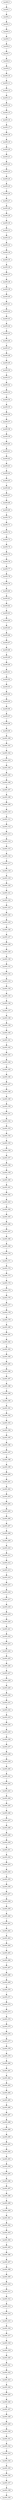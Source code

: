 digraph G {
test99_0->test99_1;
test99_1->test99_2;
test99_2->test99_3;
test99_3->test99_4;
test99_4->test99_5;
test99_5->test99_6;
test99_6->test99_7;
test99_7->test99_8;
test99_8->test99_9;
test99_9->test99_10;
test99_10->test99_11;
test99_11->test99_12;
test99_12->test99_13;
test99_13->test99_14;
test99_14->test99_15;
test99_15->test99_16;
test99_16->test99_17;
test99_17->test99_18;
test99_18->test99_19;
test99_19->test99_20;
test99_20->test99_21;
test99_21->test99_22;
test99_22->test99_23;
test99_23->test99_24;
test99_24->test99_25;
test99_25->test99_26;
test99_26->test99_27;
test99_27->test99_28;
test99_28->test99_29;
test99_29->test99_30;
test99_30->test99_31;
test99_31->test99_32;
test99_32->test99_33;
test99_33->test99_34;
test99_34->test99_35;
test99_35->test99_36;
test99_36->test99_37;
test99_37->test99_38;
test99_38->test99_39;
test99_39->test99_40;
test99_40->test99_41;
test99_41->test99_42;
test99_42->test99_43;
test99_43->test99_44;
test99_44->test99_45;
test99_45->test99_46;
test99_46->test99_47;
test99_47->test99_48;
test99_48->test99_49;
test99_49->test99_50;
test99_50->test99_51;
test99_51->test99_52;
test99_52->test99_53;
test99_53->test99_54;
test99_54->test99_55;
test99_55->test99_56;
test99_56->test99_57;
test99_57->test99_58;
test99_58->test99_59;
test99_59->test99_60;
test99_60->test99_61;
test99_61->test99_62;
test99_62->test99_63;
test99_63->test99_64;
test99_64->test99_65;
test99_65->test99_66;
test99_66->test99_67;
test99_67->test99_68;
test99_68->test99_69;
test99_69->test99_70;
test99_70->test99_71;
test99_71->test99_72;
test99_72->test99_73;
test99_73->test99_74;
test99_74->test99_75;
test99_75->test99_76;
test99_76->test99_77;
test99_77->test99_78;
test99_78->test99_79;
test99_79->test99_80;
test99_80->test99_81;
test99_81->test99_82;
test99_82->test99_83;
test99_83->test99_84;
test99_84->test99_85;
test99_85->test99_86;
test99_86->test99_87;
test99_87->test99_88;
test99_88->test99_89;
test99_89->test99_90;
test99_90->test99_91;
test99_91->test99_92;
test99_92->test99_93;
test99_93->test99_94;
test99_94->test99_95;
test99_95->test99_96;
test99_96->test99_97;
test99_97->test99_98;
test99_98->test99_99;
test99_99->test99_100;
test99_100->test99_101;
test99_101->test99_102;
test99_102->test99_103;
test99_103->test99_104;
test99_104->test99_105;
test99_105->test99_106;
test99_106->test99_107;
test99_107->test99_108;
test99_108->test99_109;
test99_109->test99_110;
test99_110->test99_111;
test99_111->test99_112;
test99_112->test99_113;
test99_113->test99_114;
test99_114->test99_115;
test99_115->test99_116;
test99_116->test99_117;
test99_117->test99_118;
test99_118->test99_119;
test99_119->test99_120;
test99_120->test99_121;
test99_121->test99_122;
test99_122->test99_123;
test99_123->test99_124;
test99_124->test99_125;
test99_125->test99_126;
test99_126->test99_127;
test99_127->test99_128;
test99_128->test99_129;
test99_129->test99_130;
test99_130->test99_131;
test99_131->test99_132;
test99_132->test99_133;
test99_133->test99_134;
test99_134->test99_135;
test99_135->test99_136;
test99_136->test99_137;
test99_137->test99_138;
test99_138->test99_139;
test99_139->test99_140;
test99_140->test99_141;
test99_141->test99_142;
test99_142->test99_143;
test99_143->test99_144;
test99_144->test99_145;
test99_145->test99_146;
test99_146->test99_147;
test99_147->test99_148;
test99_148->test99_149;
test99_149->test99_150;
test99_150->test99_151;
test99_151->test99_152;
test99_152->test99_153;
test99_153->test99_154;
test99_154->test99_155;
test99_155->test99_156;
test99_156->test99_157;
test99_157->test99_158;
test99_158->test99_159;
test99_159->test99_160;
test99_160->test99_161;
test99_161->test99_162;
test99_162->test99_163;
test99_163->test99_164;
test99_164->test99_165;
test99_165->test99_166;
test99_166->test99_167;
test99_167->test99_168;
test99_168->test99_169;
test99_169->test99_170;
test99_170->test99_171;
test99_171->test99_172;
test99_172->test99_173;
test99_173->test99_174;
test99_174->test99_175;
test99_175->test99_176;
test99_176->test99_177;
test99_177->test99_178;
test99_178->test99_179;
test99_179->test99_180;
test99_180->test99_181;
test99_181->test99_182;
test99_182->test99_183;
test99_183->test99_184;
test99_184->test99_185;
test99_185->test99_186;
test99_186->test99_187;
test99_187->test99_188;
test99_188->test99_189;
test99_189->test99_190;
test99_190->test99_191;
test99_191->test99_192;
test99_192->test99_193;
test99_193->test99_194;
test99_194->test99_195;
test99_195->test99_196;
test99_196->test99_197;
test99_197->test99_198;
test99_198->test99_199;
test99_199->test99_200;
test99_200->test99_201;
test99_201->test99_202;
test99_202->test99_203;
test99_203->test99_204;
test99_204->test99_205;
test99_205->test99_206;
test99_206->test99_207;
test99_207->test99_208;
test99_208->test99_209;
test99_209->test99_210;
test99_210->test99_211;
test99_211->test99_212;
test99_212->test99_213;
test99_213->test99_214;
test99_214->test99_215;
test99_215->test99_216;
test99_216->test99_217;
test99_217->test99_218;
test99_218->test99_219;
test99_219->test99_220;
test99_220->test99_221;
test99_221->test99_222;
test99_222->test99_223;
test99_223->test99_224;
test99_224->test99_225;
test99_225->test99_226;
test99_226->test99_227;
test99_227->test99_228;
test99_228->test99_229;
test99_229->test99_230;
test99_230->test99_231;
test99_231->test99_232;
test99_232->test99_233;
test99_233->test99_234;
test99_234->test99_235;
test99_235->test99_236;
test99_236->test99_237;
test99_237->test99_238;
test99_238->test99_239;
test99_239->test99_240;
test99_240->test99_241;
test99_241->test99_242;
test99_242->test99_243;
test99_243->test99_244;
test99_244->test99_245;
test99_245->test99_246;
test99_246->test99_247;
test99_247->test99_248;
test99_248->test99_249;
test99_249->test99_250;
test99_250->test99_251;
test99_251->test99_252;
test99_252->test99_253;
test99_253->test99_254;
test99_254->test99_255;
test99_255->test99_256;
test99_256->test99_257;
test99_257->test99_258;
test99_258->test99_259;
test99_259->test99_260;
test99_260->test99_261;
test99_261->test99_262;
test99_262->test99_263;
test99_263->test99_264;
test99_264->test99_265;
test99_265->test99_266;
test99_266->test99_267;
test99_267->test99_268;
test99_268->test99_269;
test99_269->test99_270;
test99_270->test99_271;
test99_271->test99_272;
test99_272->test99_273;
test99_273->test99_274;
test99_274->test99_275;
test99_275->test99_276;
test99_276->test99_277;
test99_277->test99_278;
test99_278->test99_279;
test99_279->test99_280;
test99_280->test99_281;
test99_281->test99_282;
test99_282->test99_283;
test99_283->test99_284;
test99_284->test99_285;
test99_285->test99_286;
test99_286->test99_287;
test99_287->test99_288;
test99_288->test99_289;
test99_289->test99_290;
test99_290->test99_291;
test99_291->test99_292;
test99_292->test99_293;
test99_293->test99_294;
test99_294->test99_295;
test99_295->test99_296;
test99_296->test99_297;
test99_297->test99_298;
test99_298->test99_299;
test99_299->test99_300;
test99_300->test99_301;
test99_301->test99_302;
test99_302->test99_303;
test99_303->test99_304;
test99_304->test99_305;
test99_305->test99_306;
test99_306->test99_307;
test99_307->test99_308;
test99_308->test99_309;
test99_309->test99_310;
test99_310->test99_311;
test99_311->test99_312;
test99_312->test99_313;
test99_313->test99_314;
test99_314->test99_315;
test99_315->test99_316;
test99_316->test99_317;
test99_317->test99_318;
test99_318->test99_319;
test99_319->test99_320;
test99_320->test99_321;
test99_321->test99_322;
test99_322->test99_323;
test99_323->test99_324;
test99_324->test99_325;
test99_325->test99_326;
test99_326->test99_327;
test99_327->test99_328;
test99_328->test99_329;
test99_329->test99_330;
test99_330->test99_331;
test99_331->test99_332;
test99_332->test99_333;
test99_333->test99_334;
test99_334->test99_335;
test99_335->test99_336;
test99_336->test99_337;
test99_337->test99_338;
test99_338->test99_339;

}
